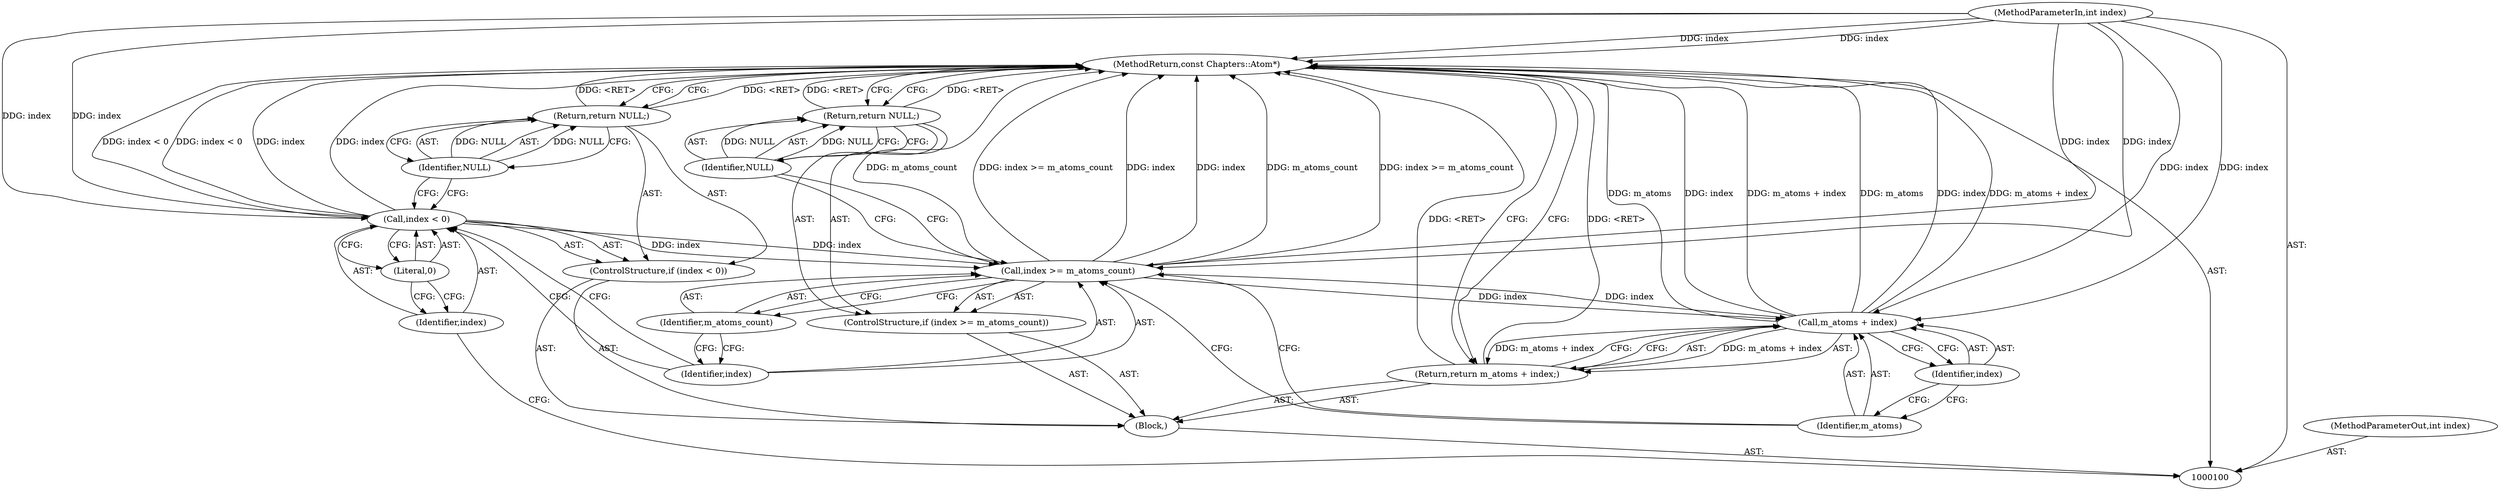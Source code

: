 digraph "1_Android_04839626ed859623901ebd3a5fd483982186b59d_43" {
"1000119" [label="(MethodReturn,const Chapters::Atom*)"];
"1000101" [label="(MethodParameterIn,int index)"];
"1000140" [label="(MethodParameterOut,int index)"];
"1000102" [label="(Block,)"];
"1000106" [label="(Literal,0)"];
"1000103" [label="(ControlStructure,if (index < 0))"];
"1000104" [label="(Call,index < 0)"];
"1000105" [label="(Identifier,index)"];
"1000108" [label="(Identifier,NULL)"];
"1000107" [label="(Return,return NULL;)"];
"1000112" [label="(Identifier,m_atoms_count)"];
"1000109" [label="(ControlStructure,if (index >= m_atoms_count))"];
"1000110" [label="(Call,index >= m_atoms_count)"];
"1000111" [label="(Identifier,index)"];
"1000114" [label="(Identifier,NULL)"];
"1000113" [label="(Return,return NULL;)"];
"1000116" [label="(Call,m_atoms + index)"];
"1000117" [label="(Identifier,m_atoms)"];
"1000118" [label="(Identifier,index)"];
"1000115" [label="(Return,return m_atoms + index;)"];
"1000119" -> "1000100"  [label="AST: "];
"1000119" -> "1000107"  [label="CFG: "];
"1000119" -> "1000113"  [label="CFG: "];
"1000119" -> "1000115"  [label="CFG: "];
"1000116" -> "1000119"  [label="DDG: m_atoms"];
"1000116" -> "1000119"  [label="DDG: index"];
"1000116" -> "1000119"  [label="DDG: m_atoms + index"];
"1000104" -> "1000119"  [label="DDG: index < 0"];
"1000104" -> "1000119"  [label="DDG: index"];
"1000110" -> "1000119"  [label="DDG: m_atoms_count"];
"1000110" -> "1000119"  [label="DDG: index >= m_atoms_count"];
"1000110" -> "1000119"  [label="DDG: index"];
"1000101" -> "1000119"  [label="DDG: index"];
"1000115" -> "1000119"  [label="DDG: <RET>"];
"1000113" -> "1000119"  [label="DDG: <RET>"];
"1000107" -> "1000119"  [label="DDG: <RET>"];
"1000101" -> "1000100"  [label="AST: "];
"1000101" -> "1000119"  [label="DDG: index"];
"1000101" -> "1000104"  [label="DDG: index"];
"1000101" -> "1000110"  [label="DDG: index"];
"1000101" -> "1000116"  [label="DDG: index"];
"1000140" -> "1000100"  [label="AST: "];
"1000102" -> "1000100"  [label="AST: "];
"1000103" -> "1000102"  [label="AST: "];
"1000109" -> "1000102"  [label="AST: "];
"1000115" -> "1000102"  [label="AST: "];
"1000106" -> "1000104"  [label="AST: "];
"1000106" -> "1000105"  [label="CFG: "];
"1000104" -> "1000106"  [label="CFG: "];
"1000103" -> "1000102"  [label="AST: "];
"1000104" -> "1000103"  [label="AST: "];
"1000107" -> "1000103"  [label="AST: "];
"1000104" -> "1000103"  [label="AST: "];
"1000104" -> "1000106"  [label="CFG: "];
"1000105" -> "1000104"  [label="AST: "];
"1000106" -> "1000104"  [label="AST: "];
"1000108" -> "1000104"  [label="CFG: "];
"1000111" -> "1000104"  [label="CFG: "];
"1000104" -> "1000119"  [label="DDG: index < 0"];
"1000104" -> "1000119"  [label="DDG: index"];
"1000101" -> "1000104"  [label="DDG: index"];
"1000104" -> "1000110"  [label="DDG: index"];
"1000105" -> "1000104"  [label="AST: "];
"1000105" -> "1000100"  [label="CFG: "];
"1000106" -> "1000105"  [label="CFG: "];
"1000108" -> "1000107"  [label="AST: "];
"1000108" -> "1000104"  [label="CFG: "];
"1000107" -> "1000108"  [label="CFG: "];
"1000108" -> "1000107"  [label="DDG: NULL"];
"1000107" -> "1000103"  [label="AST: "];
"1000107" -> "1000108"  [label="CFG: "];
"1000108" -> "1000107"  [label="AST: "];
"1000119" -> "1000107"  [label="CFG: "];
"1000107" -> "1000119"  [label="DDG: <RET>"];
"1000108" -> "1000107"  [label="DDG: NULL"];
"1000112" -> "1000110"  [label="AST: "];
"1000112" -> "1000111"  [label="CFG: "];
"1000110" -> "1000112"  [label="CFG: "];
"1000109" -> "1000102"  [label="AST: "];
"1000110" -> "1000109"  [label="AST: "];
"1000113" -> "1000109"  [label="AST: "];
"1000110" -> "1000109"  [label="AST: "];
"1000110" -> "1000112"  [label="CFG: "];
"1000111" -> "1000110"  [label="AST: "];
"1000112" -> "1000110"  [label="AST: "];
"1000114" -> "1000110"  [label="CFG: "];
"1000117" -> "1000110"  [label="CFG: "];
"1000110" -> "1000119"  [label="DDG: m_atoms_count"];
"1000110" -> "1000119"  [label="DDG: index >= m_atoms_count"];
"1000110" -> "1000119"  [label="DDG: index"];
"1000104" -> "1000110"  [label="DDG: index"];
"1000101" -> "1000110"  [label="DDG: index"];
"1000110" -> "1000116"  [label="DDG: index"];
"1000111" -> "1000110"  [label="AST: "];
"1000111" -> "1000104"  [label="CFG: "];
"1000112" -> "1000111"  [label="CFG: "];
"1000114" -> "1000113"  [label="AST: "];
"1000114" -> "1000110"  [label="CFG: "];
"1000113" -> "1000114"  [label="CFG: "];
"1000114" -> "1000113"  [label="DDG: NULL"];
"1000113" -> "1000109"  [label="AST: "];
"1000113" -> "1000114"  [label="CFG: "];
"1000114" -> "1000113"  [label="AST: "];
"1000119" -> "1000113"  [label="CFG: "];
"1000113" -> "1000119"  [label="DDG: <RET>"];
"1000114" -> "1000113"  [label="DDG: NULL"];
"1000116" -> "1000115"  [label="AST: "];
"1000116" -> "1000118"  [label="CFG: "];
"1000117" -> "1000116"  [label="AST: "];
"1000118" -> "1000116"  [label="AST: "];
"1000115" -> "1000116"  [label="CFG: "];
"1000116" -> "1000119"  [label="DDG: m_atoms"];
"1000116" -> "1000119"  [label="DDG: index"];
"1000116" -> "1000119"  [label="DDG: m_atoms + index"];
"1000116" -> "1000115"  [label="DDG: m_atoms + index"];
"1000110" -> "1000116"  [label="DDG: index"];
"1000101" -> "1000116"  [label="DDG: index"];
"1000117" -> "1000116"  [label="AST: "];
"1000117" -> "1000110"  [label="CFG: "];
"1000118" -> "1000117"  [label="CFG: "];
"1000118" -> "1000116"  [label="AST: "];
"1000118" -> "1000117"  [label="CFG: "];
"1000116" -> "1000118"  [label="CFG: "];
"1000115" -> "1000102"  [label="AST: "];
"1000115" -> "1000116"  [label="CFG: "];
"1000116" -> "1000115"  [label="AST: "];
"1000119" -> "1000115"  [label="CFG: "];
"1000115" -> "1000119"  [label="DDG: <RET>"];
"1000116" -> "1000115"  [label="DDG: m_atoms + index"];
}
